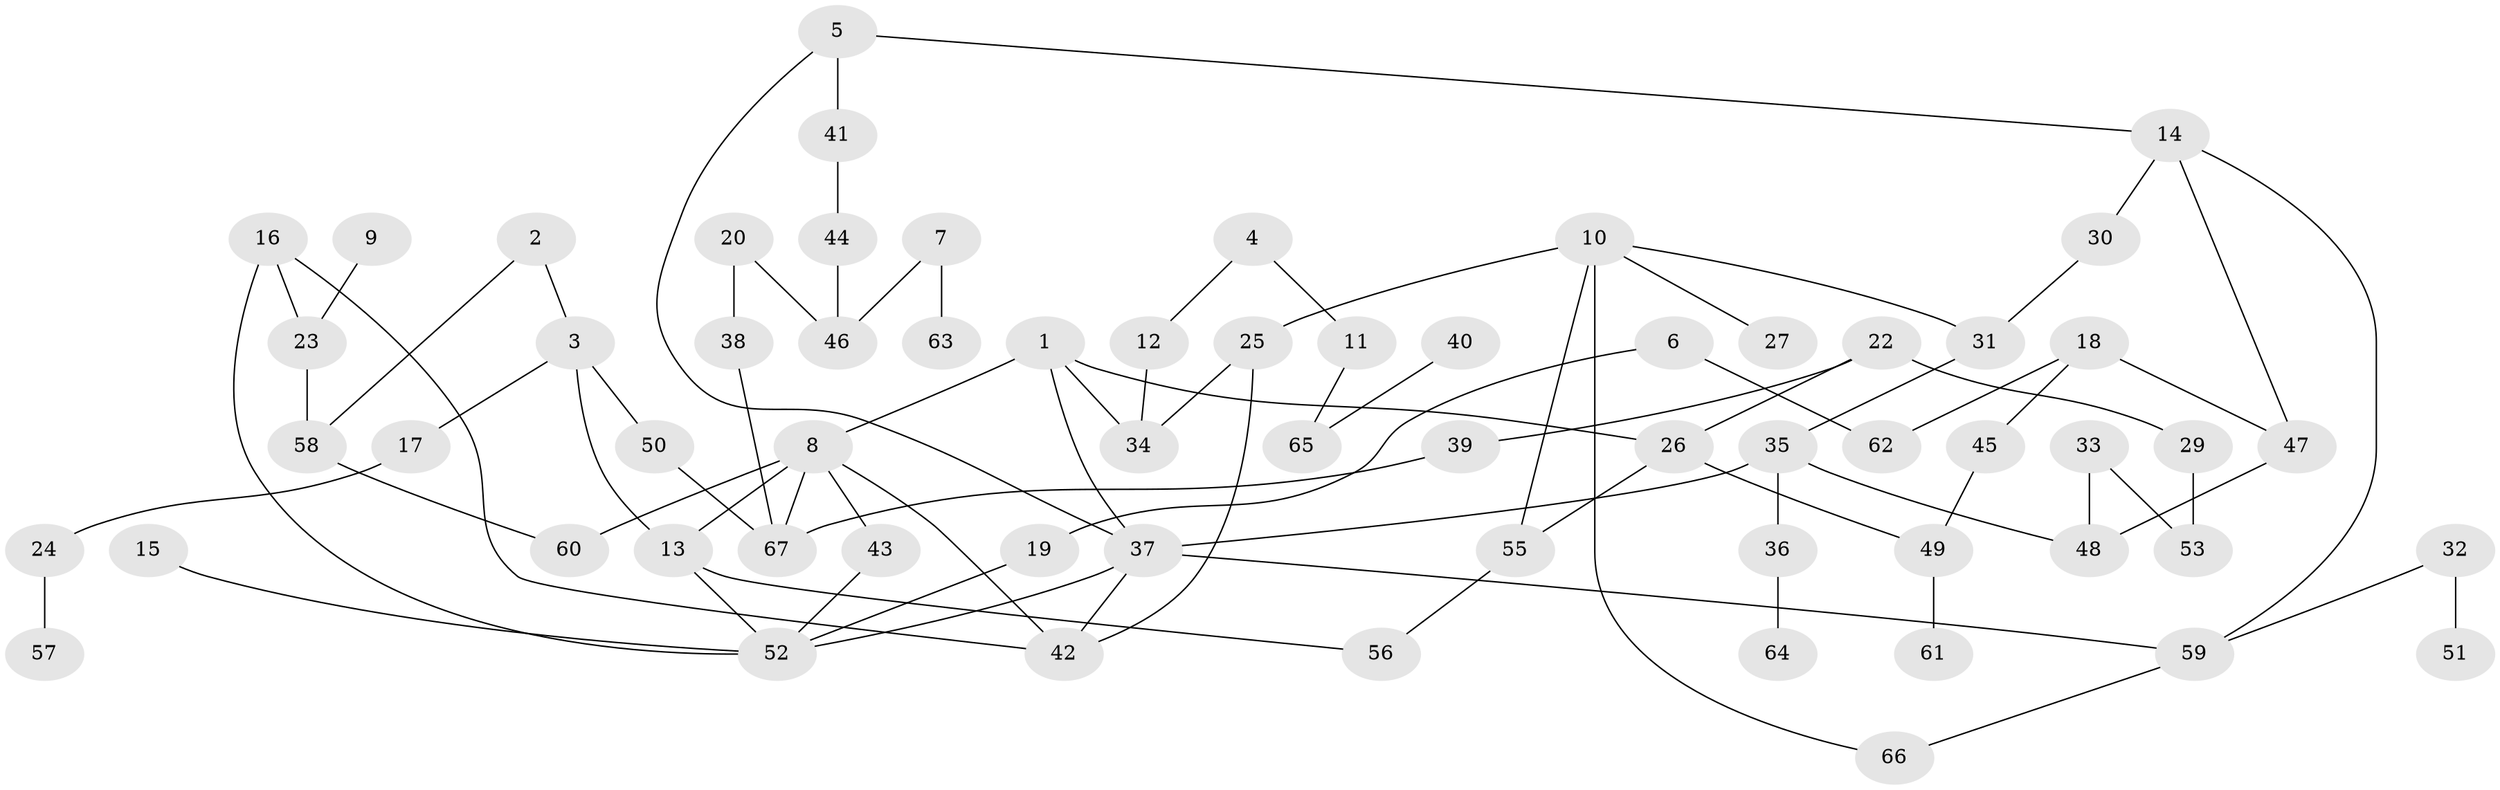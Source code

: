 // original degree distribution, {2: 0.3548387096774194, 4: 0.16129032258064516, 3: 0.22580645161290322, 1: 0.1935483870967742, 0: 0.03225806451612903, 5: 0.010752688172043012, 6: 0.021505376344086023}
// Generated by graph-tools (version 1.1) at 2025/47/03/04/25 22:47:54]
// undirected, 64 vertices, 83 edges
graph export_dot {
  node [color=gray90,style=filled];
  1;
  2;
  3;
  4;
  5;
  6;
  7;
  8;
  9;
  10;
  11;
  12;
  13;
  14;
  15;
  16;
  17;
  18;
  19;
  20;
  22;
  23;
  24;
  25;
  26;
  27;
  29;
  30;
  31;
  32;
  33;
  34;
  35;
  36;
  37;
  38;
  39;
  40;
  41;
  42;
  43;
  44;
  45;
  46;
  47;
  48;
  49;
  50;
  51;
  52;
  53;
  55;
  56;
  57;
  58;
  59;
  60;
  61;
  62;
  63;
  64;
  65;
  66;
  67;
  1 -- 8 [weight=1.0];
  1 -- 26 [weight=1.0];
  1 -- 34 [weight=2.0];
  1 -- 37 [weight=1.0];
  2 -- 3 [weight=1.0];
  2 -- 58 [weight=1.0];
  3 -- 13 [weight=1.0];
  3 -- 17 [weight=1.0];
  3 -- 50 [weight=1.0];
  4 -- 11 [weight=1.0];
  4 -- 12 [weight=1.0];
  5 -- 14 [weight=1.0];
  5 -- 37 [weight=1.0];
  5 -- 41 [weight=1.0];
  6 -- 19 [weight=1.0];
  6 -- 62 [weight=1.0];
  7 -- 46 [weight=1.0];
  7 -- 63 [weight=1.0];
  8 -- 13 [weight=1.0];
  8 -- 42 [weight=1.0];
  8 -- 43 [weight=1.0];
  8 -- 60 [weight=1.0];
  8 -- 67 [weight=1.0];
  9 -- 23 [weight=1.0];
  10 -- 25 [weight=1.0];
  10 -- 27 [weight=1.0];
  10 -- 31 [weight=1.0];
  10 -- 55 [weight=1.0];
  10 -- 66 [weight=1.0];
  11 -- 65 [weight=1.0];
  12 -- 34 [weight=1.0];
  13 -- 52 [weight=1.0];
  13 -- 56 [weight=1.0];
  14 -- 30 [weight=1.0];
  14 -- 47 [weight=1.0];
  14 -- 59 [weight=1.0];
  15 -- 52 [weight=1.0];
  16 -- 23 [weight=1.0];
  16 -- 42 [weight=1.0];
  16 -- 52 [weight=1.0];
  17 -- 24 [weight=1.0];
  18 -- 45 [weight=1.0];
  18 -- 47 [weight=1.0];
  18 -- 62 [weight=1.0];
  19 -- 52 [weight=1.0];
  20 -- 38 [weight=1.0];
  20 -- 46 [weight=1.0];
  22 -- 26 [weight=1.0];
  22 -- 29 [weight=1.0];
  22 -- 39 [weight=1.0];
  23 -- 58 [weight=1.0];
  24 -- 57 [weight=1.0];
  25 -- 34 [weight=1.0];
  25 -- 42 [weight=1.0];
  26 -- 49 [weight=1.0];
  26 -- 55 [weight=1.0];
  29 -- 53 [weight=1.0];
  30 -- 31 [weight=1.0];
  31 -- 35 [weight=1.0];
  32 -- 51 [weight=1.0];
  32 -- 59 [weight=1.0];
  33 -- 48 [weight=1.0];
  33 -- 53 [weight=1.0];
  35 -- 36 [weight=1.0];
  35 -- 37 [weight=1.0];
  35 -- 48 [weight=1.0];
  36 -- 64 [weight=1.0];
  37 -- 42 [weight=1.0];
  37 -- 52 [weight=1.0];
  37 -- 59 [weight=1.0];
  38 -- 67 [weight=1.0];
  39 -- 67 [weight=1.0];
  40 -- 65 [weight=1.0];
  41 -- 44 [weight=1.0];
  43 -- 52 [weight=1.0];
  44 -- 46 [weight=1.0];
  45 -- 49 [weight=1.0];
  47 -- 48 [weight=1.0];
  49 -- 61 [weight=1.0];
  50 -- 67 [weight=1.0];
  55 -- 56 [weight=1.0];
  58 -- 60 [weight=1.0];
  59 -- 66 [weight=1.0];
}
